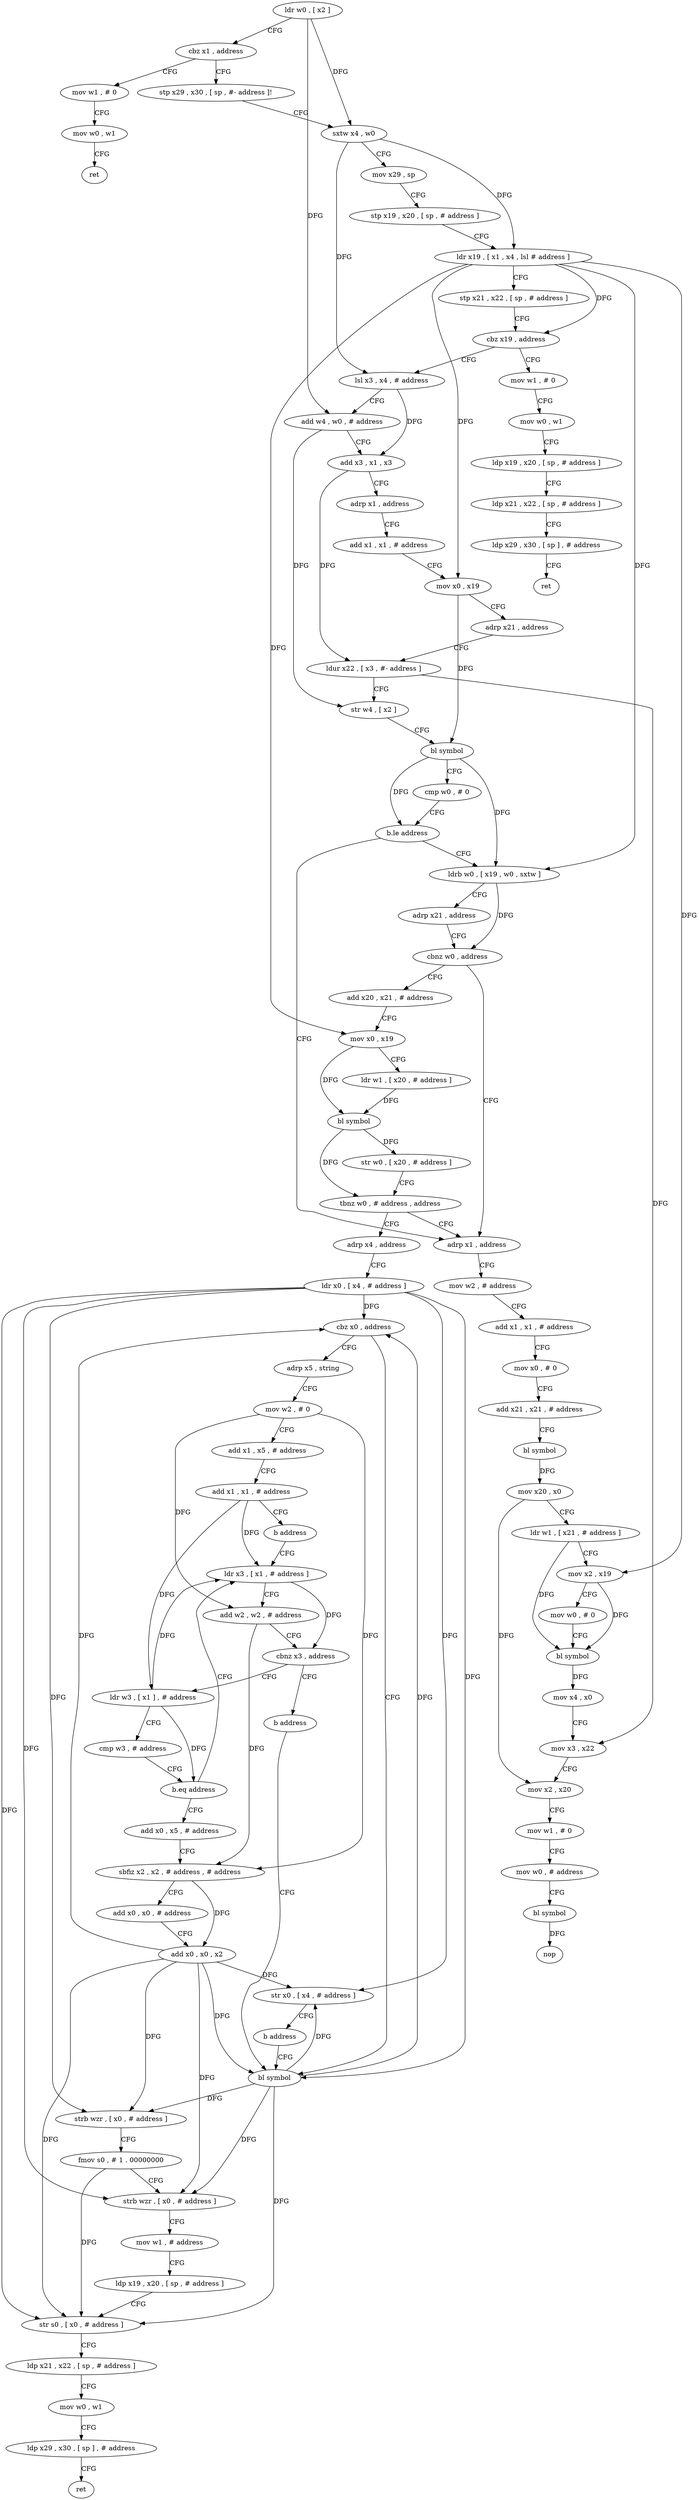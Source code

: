 digraph "func" {
"4272312" [label = "ldr w0 , [ x2 ]" ]
"4272316" [label = "cbz x1 , address" ]
"4272544" [label = "mov w1 , # 0" ]
"4272320" [label = "stp x29 , x30 , [ sp , #- address ]!" ]
"4272548" [label = "mov w0 , w1" ]
"4272552" [label = "ret" ]
"4272324" [label = "sxtw x4 , w0" ]
"4272328" [label = "mov x29 , sp" ]
"4272332" [label = "stp x19 , x20 , [ sp , # address ]" ]
"4272336" [label = "ldr x19 , [ x1 , x4 , lsl # address ]" ]
"4272340" [label = "stp x21 , x22 , [ sp , # address ]" ]
"4272344" [label = "cbz x19 , address" ]
"4272560" [label = "mov w1 , # 0" ]
"4272348" [label = "lsl x3 , x4 , # address" ]
"4272564" [label = "mov w0 , w1" ]
"4272568" [label = "ldp x19 , x20 , [ sp , # address ]" ]
"4272572" [label = "ldp x21 , x22 , [ sp , # address ]" ]
"4272576" [label = "ldp x29 , x30 , [ sp ] , # address" ]
"4272580" [label = "ret" ]
"4272352" [label = "add w4 , w0 , # address" ]
"4272356" [label = "add x3 , x1 , x3" ]
"4272360" [label = "adrp x1 , address" ]
"4272364" [label = "add x1 , x1 , # address" ]
"4272368" [label = "mov x0 , x19" ]
"4272372" [label = "adrp x21 , address" ]
"4272376" [label = "ldur x22 , [ x3 , #- address ]" ]
"4272380" [label = "str w4 , [ x2 ]" ]
"4272384" [label = "bl symbol" ]
"4272388" [label = "cmp w0 , # 0" ]
"4272392" [label = "b.le address" ]
"4272608" [label = "adrp x1 , address" ]
"4272396" [label = "ldrb w0 , [ x19 , w0 , sxtw ]" ]
"4272612" [label = "mov w2 , # address" ]
"4272616" [label = "add x1 , x1 , # address" ]
"4272620" [label = "mov x0 , # 0" ]
"4272624" [label = "add x21 , x21 , # address" ]
"4272628" [label = "bl symbol" ]
"4272632" [label = "mov x20 , x0" ]
"4272636" [label = "ldr w1 , [ x21 , # address ]" ]
"4272640" [label = "mov x2 , x19" ]
"4272644" [label = "mov w0 , # 0" ]
"4272648" [label = "bl symbol" ]
"4272652" [label = "mov x4 , x0" ]
"4272656" [label = "mov x3 , x22" ]
"4272660" [label = "mov x2 , x20" ]
"4272664" [label = "mov w1 , # 0" ]
"4272668" [label = "mov w0 , # address" ]
"4272672" [label = "bl symbol" ]
"4272676" [label = "nop" ]
"4272400" [label = "adrp x21 , address" ]
"4272404" [label = "cbnz w0 , address" ]
"4272408" [label = "add x20 , x21 , # address" ]
"4272412" [label = "mov x0 , x19" ]
"4272416" [label = "ldr w1 , [ x20 , # address ]" ]
"4272420" [label = "bl symbol" ]
"4272424" [label = "str w0 , [ x20 , # address ]" ]
"4272428" [label = "tbnz w0 , # address , address" ]
"4272432" [label = "adrp x4 , address" ]
"4272436" [label = "ldr x0 , [ x4 , # address ]" ]
"4272440" [label = "cbz x0 , address" ]
"4272488" [label = "adrp x5 , string" ]
"4272444" [label = "bl symbol" ]
"4272492" [label = "mov w2 , # 0" ]
"4272496" [label = "add x1 , x5 , # address" ]
"4272500" [label = "add x1 , x1 , # address" ]
"4272504" [label = "b address" ]
"4272524" [label = "ldr x3 , [ x1 , # address ]" ]
"4272448" [label = "strb wzr , [ x0 , # address ]" ]
"4272452" [label = "fmov s0 , # 1 . 00000000" ]
"4272456" [label = "strb wzr , [ x0 , # address ]" ]
"4272460" [label = "mov w1 , # address" ]
"4272464" [label = "ldp x19 , x20 , [ sp , # address ]" ]
"4272468" [label = "str s0 , [ x0 , # address ]" ]
"4272472" [label = "ldp x21 , x22 , [ sp , # address ]" ]
"4272476" [label = "mov w0 , w1" ]
"4272480" [label = "ldp x29 , x30 , [ sp ] , # address" ]
"4272484" [label = "ret" ]
"4272528" [label = "add w2 , w2 , # address" ]
"4272532" [label = "cbnz x3 , address" ]
"4272512" [label = "ldr w3 , [ x1 ] , # address" ]
"4272536" [label = "b address" ]
"4272516" [label = "cmp w3 , # address" ]
"4272520" [label = "b.eq address" ]
"4272584" [label = "add x0 , x5 , # address" ]
"4272588" [label = "sbfiz x2 , x2 , # address , # address" ]
"4272592" [label = "add x0 , x0 , # address" ]
"4272596" [label = "add x0 , x0 , x2" ]
"4272600" [label = "str x0 , [ x4 , # address ]" ]
"4272604" [label = "b address" ]
"4272312" -> "4272316" [ label = "CFG" ]
"4272312" -> "4272324" [ label = "DFG" ]
"4272312" -> "4272352" [ label = "DFG" ]
"4272316" -> "4272544" [ label = "CFG" ]
"4272316" -> "4272320" [ label = "CFG" ]
"4272544" -> "4272548" [ label = "CFG" ]
"4272320" -> "4272324" [ label = "CFG" ]
"4272548" -> "4272552" [ label = "CFG" ]
"4272324" -> "4272328" [ label = "CFG" ]
"4272324" -> "4272336" [ label = "DFG" ]
"4272324" -> "4272348" [ label = "DFG" ]
"4272328" -> "4272332" [ label = "CFG" ]
"4272332" -> "4272336" [ label = "CFG" ]
"4272336" -> "4272340" [ label = "CFG" ]
"4272336" -> "4272344" [ label = "DFG" ]
"4272336" -> "4272368" [ label = "DFG" ]
"4272336" -> "4272640" [ label = "DFG" ]
"4272336" -> "4272396" [ label = "DFG" ]
"4272336" -> "4272412" [ label = "DFG" ]
"4272340" -> "4272344" [ label = "CFG" ]
"4272344" -> "4272560" [ label = "CFG" ]
"4272344" -> "4272348" [ label = "CFG" ]
"4272560" -> "4272564" [ label = "CFG" ]
"4272348" -> "4272352" [ label = "CFG" ]
"4272348" -> "4272356" [ label = "DFG" ]
"4272564" -> "4272568" [ label = "CFG" ]
"4272568" -> "4272572" [ label = "CFG" ]
"4272572" -> "4272576" [ label = "CFG" ]
"4272576" -> "4272580" [ label = "CFG" ]
"4272352" -> "4272356" [ label = "CFG" ]
"4272352" -> "4272380" [ label = "DFG" ]
"4272356" -> "4272360" [ label = "CFG" ]
"4272356" -> "4272376" [ label = "DFG" ]
"4272360" -> "4272364" [ label = "CFG" ]
"4272364" -> "4272368" [ label = "CFG" ]
"4272368" -> "4272372" [ label = "CFG" ]
"4272368" -> "4272384" [ label = "DFG" ]
"4272372" -> "4272376" [ label = "CFG" ]
"4272376" -> "4272380" [ label = "CFG" ]
"4272376" -> "4272656" [ label = "DFG" ]
"4272380" -> "4272384" [ label = "CFG" ]
"4272384" -> "4272388" [ label = "CFG" ]
"4272384" -> "4272392" [ label = "DFG" ]
"4272384" -> "4272396" [ label = "DFG" ]
"4272388" -> "4272392" [ label = "CFG" ]
"4272392" -> "4272608" [ label = "CFG" ]
"4272392" -> "4272396" [ label = "CFG" ]
"4272608" -> "4272612" [ label = "CFG" ]
"4272396" -> "4272400" [ label = "CFG" ]
"4272396" -> "4272404" [ label = "DFG" ]
"4272612" -> "4272616" [ label = "CFG" ]
"4272616" -> "4272620" [ label = "CFG" ]
"4272620" -> "4272624" [ label = "CFG" ]
"4272624" -> "4272628" [ label = "CFG" ]
"4272628" -> "4272632" [ label = "DFG" ]
"4272632" -> "4272636" [ label = "CFG" ]
"4272632" -> "4272660" [ label = "DFG" ]
"4272636" -> "4272640" [ label = "CFG" ]
"4272636" -> "4272648" [ label = "DFG" ]
"4272640" -> "4272644" [ label = "CFG" ]
"4272640" -> "4272648" [ label = "DFG" ]
"4272644" -> "4272648" [ label = "CFG" ]
"4272648" -> "4272652" [ label = "DFG" ]
"4272652" -> "4272656" [ label = "CFG" ]
"4272656" -> "4272660" [ label = "CFG" ]
"4272660" -> "4272664" [ label = "CFG" ]
"4272664" -> "4272668" [ label = "CFG" ]
"4272668" -> "4272672" [ label = "CFG" ]
"4272672" -> "4272676" [ label = "DFG" ]
"4272400" -> "4272404" [ label = "CFG" ]
"4272404" -> "4272608" [ label = "CFG" ]
"4272404" -> "4272408" [ label = "CFG" ]
"4272408" -> "4272412" [ label = "CFG" ]
"4272412" -> "4272416" [ label = "CFG" ]
"4272412" -> "4272420" [ label = "DFG" ]
"4272416" -> "4272420" [ label = "DFG" ]
"4272420" -> "4272424" [ label = "DFG" ]
"4272420" -> "4272428" [ label = "DFG" ]
"4272424" -> "4272428" [ label = "CFG" ]
"4272428" -> "4272608" [ label = "CFG" ]
"4272428" -> "4272432" [ label = "CFG" ]
"4272432" -> "4272436" [ label = "CFG" ]
"4272436" -> "4272440" [ label = "DFG" ]
"4272436" -> "4272444" [ label = "DFG" ]
"4272436" -> "4272448" [ label = "DFG" ]
"4272436" -> "4272456" [ label = "DFG" ]
"4272436" -> "4272468" [ label = "DFG" ]
"4272436" -> "4272600" [ label = "DFG" ]
"4272440" -> "4272488" [ label = "CFG" ]
"4272440" -> "4272444" [ label = "CFG" ]
"4272488" -> "4272492" [ label = "CFG" ]
"4272444" -> "4272448" [ label = "DFG" ]
"4272444" -> "4272440" [ label = "DFG" ]
"4272444" -> "4272456" [ label = "DFG" ]
"4272444" -> "4272468" [ label = "DFG" ]
"4272444" -> "4272600" [ label = "DFG" ]
"4272492" -> "4272496" [ label = "CFG" ]
"4272492" -> "4272528" [ label = "DFG" ]
"4272492" -> "4272588" [ label = "DFG" ]
"4272496" -> "4272500" [ label = "CFG" ]
"4272500" -> "4272504" [ label = "CFG" ]
"4272500" -> "4272524" [ label = "DFG" ]
"4272500" -> "4272512" [ label = "DFG" ]
"4272504" -> "4272524" [ label = "CFG" ]
"4272524" -> "4272528" [ label = "CFG" ]
"4272524" -> "4272532" [ label = "DFG" ]
"4272448" -> "4272452" [ label = "CFG" ]
"4272452" -> "4272456" [ label = "CFG" ]
"4272452" -> "4272468" [ label = "DFG" ]
"4272456" -> "4272460" [ label = "CFG" ]
"4272460" -> "4272464" [ label = "CFG" ]
"4272464" -> "4272468" [ label = "CFG" ]
"4272468" -> "4272472" [ label = "CFG" ]
"4272472" -> "4272476" [ label = "CFG" ]
"4272476" -> "4272480" [ label = "CFG" ]
"4272480" -> "4272484" [ label = "CFG" ]
"4272528" -> "4272532" [ label = "CFG" ]
"4272528" -> "4272588" [ label = "DFG" ]
"4272532" -> "4272512" [ label = "CFG" ]
"4272532" -> "4272536" [ label = "CFG" ]
"4272512" -> "4272516" [ label = "CFG" ]
"4272512" -> "4272524" [ label = "DFG" ]
"4272512" -> "4272520" [ label = "DFG" ]
"4272536" -> "4272444" [ label = "CFG" ]
"4272516" -> "4272520" [ label = "CFG" ]
"4272520" -> "4272584" [ label = "CFG" ]
"4272520" -> "4272524" [ label = "CFG" ]
"4272584" -> "4272588" [ label = "CFG" ]
"4272588" -> "4272592" [ label = "CFG" ]
"4272588" -> "4272596" [ label = "DFG" ]
"4272592" -> "4272596" [ label = "CFG" ]
"4272596" -> "4272600" [ label = "DFG" ]
"4272596" -> "4272440" [ label = "DFG" ]
"4272596" -> "4272444" [ label = "DFG" ]
"4272596" -> "4272448" [ label = "DFG" ]
"4272596" -> "4272456" [ label = "DFG" ]
"4272596" -> "4272468" [ label = "DFG" ]
"4272600" -> "4272604" [ label = "CFG" ]
"4272604" -> "4272444" [ label = "CFG" ]
}
